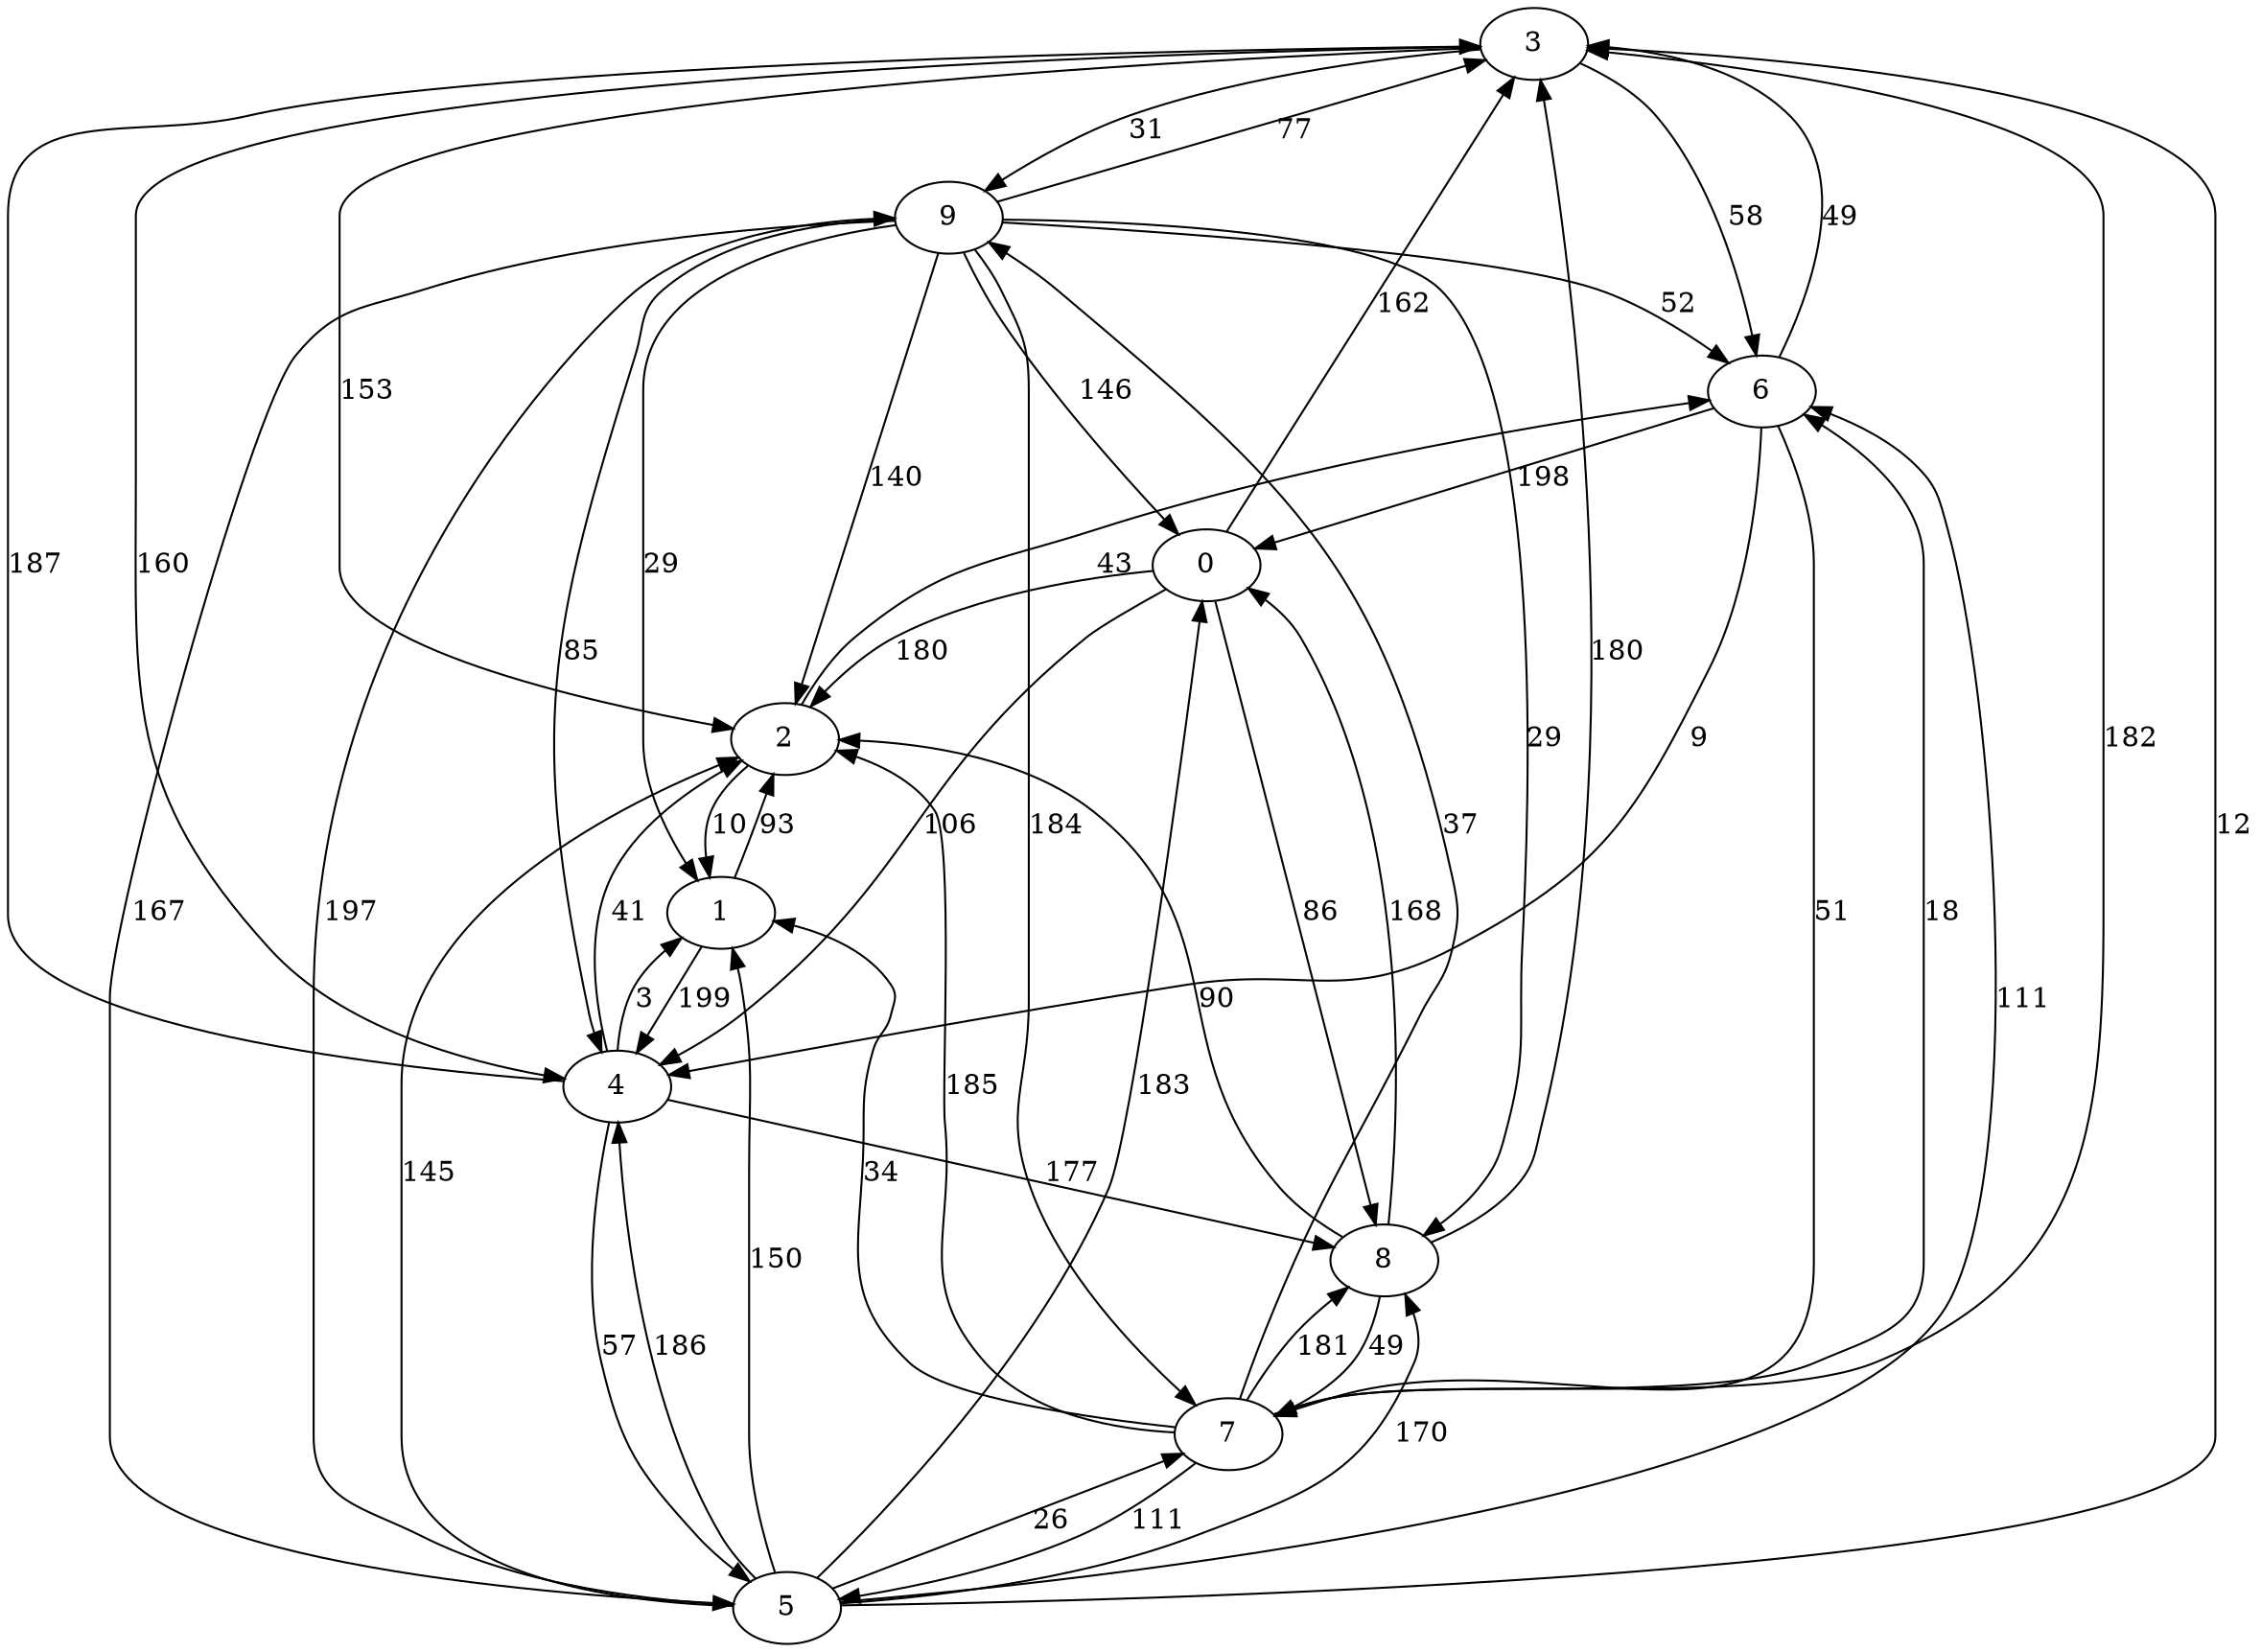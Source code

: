 digraph {
	3 -> 9 [ label=31  ];
	9 -> 5 [ label=167  ];
	5 -> 7 [ label=26  ];
	7 -> 1 [ label=34  ];
	1 -> 4 [ label=199  ];
	4 -> 8 [ label=177  ];
	8 -> 0 [ label=168  ];
	0 -> 2 [ label=180  ];
	2 -> 6 [ label=43  ];
	6 -> 3 [ label=49  ];
	2 -> 1 [ label=10  ];
	9 -> 3 [ label=77  ];
	0 -> 8 [ label=86  ];
	7 -> 2 [ label=185  ];
	5 -> 2 [ label=145  ];
	7 -> 3 [ label=182  ];
	5 -> 6 [ label=111  ];
	9 -> 4 [ label=85  ];
	0 -> 3 [ label=162  ];
	0 -> 4 [ label=106  ];
	5 -> 4 [ label=186  ];
	9 -> 8 [ label=29  ];
	9 -> 1 [ label=29  ];
	7 -> 8 [ label=181  ];
	6 -> 0 [ label=198  ];
	7 -> 9 [ label=37  ];
	5 -> 3 [ label=12  ];
	7 -> 5 [ label=111  ];
	9 -> 2 [ label=140  ];
	5 -> 9 [ label=197  ];
	6 -> 7 [ label=51  ];
	9 -> 7 [ label=184  ];
	5 -> 8 [ label=170  ];
	5 -> 1 [ label=150  ];
	9 -> 6 [ label=52  ];
	7 -> 6 [ label=18  ];
	3 -> 4 [ label=160  ];
	3 -> 6 [ label=58  ];
	4 -> 1 [ label=3  ];
	8 -> 3 [ label=180  ];
	9 -> 0 [ label=146  ];
	4 -> 3 [ label=187  ];
	5 -> 0 [ label=183  ];
	6 -> 4 [ label=9  ];
	4 -> 5 [ label=57  ];
	3 -> 2 [ label=153  ];
	1 -> 2 [ label=93  ];
	8 -> 2 [ label=90  ];
	8 -> 7 [ label=49  ];
	4 -> 2 [ label=41  ];
}
